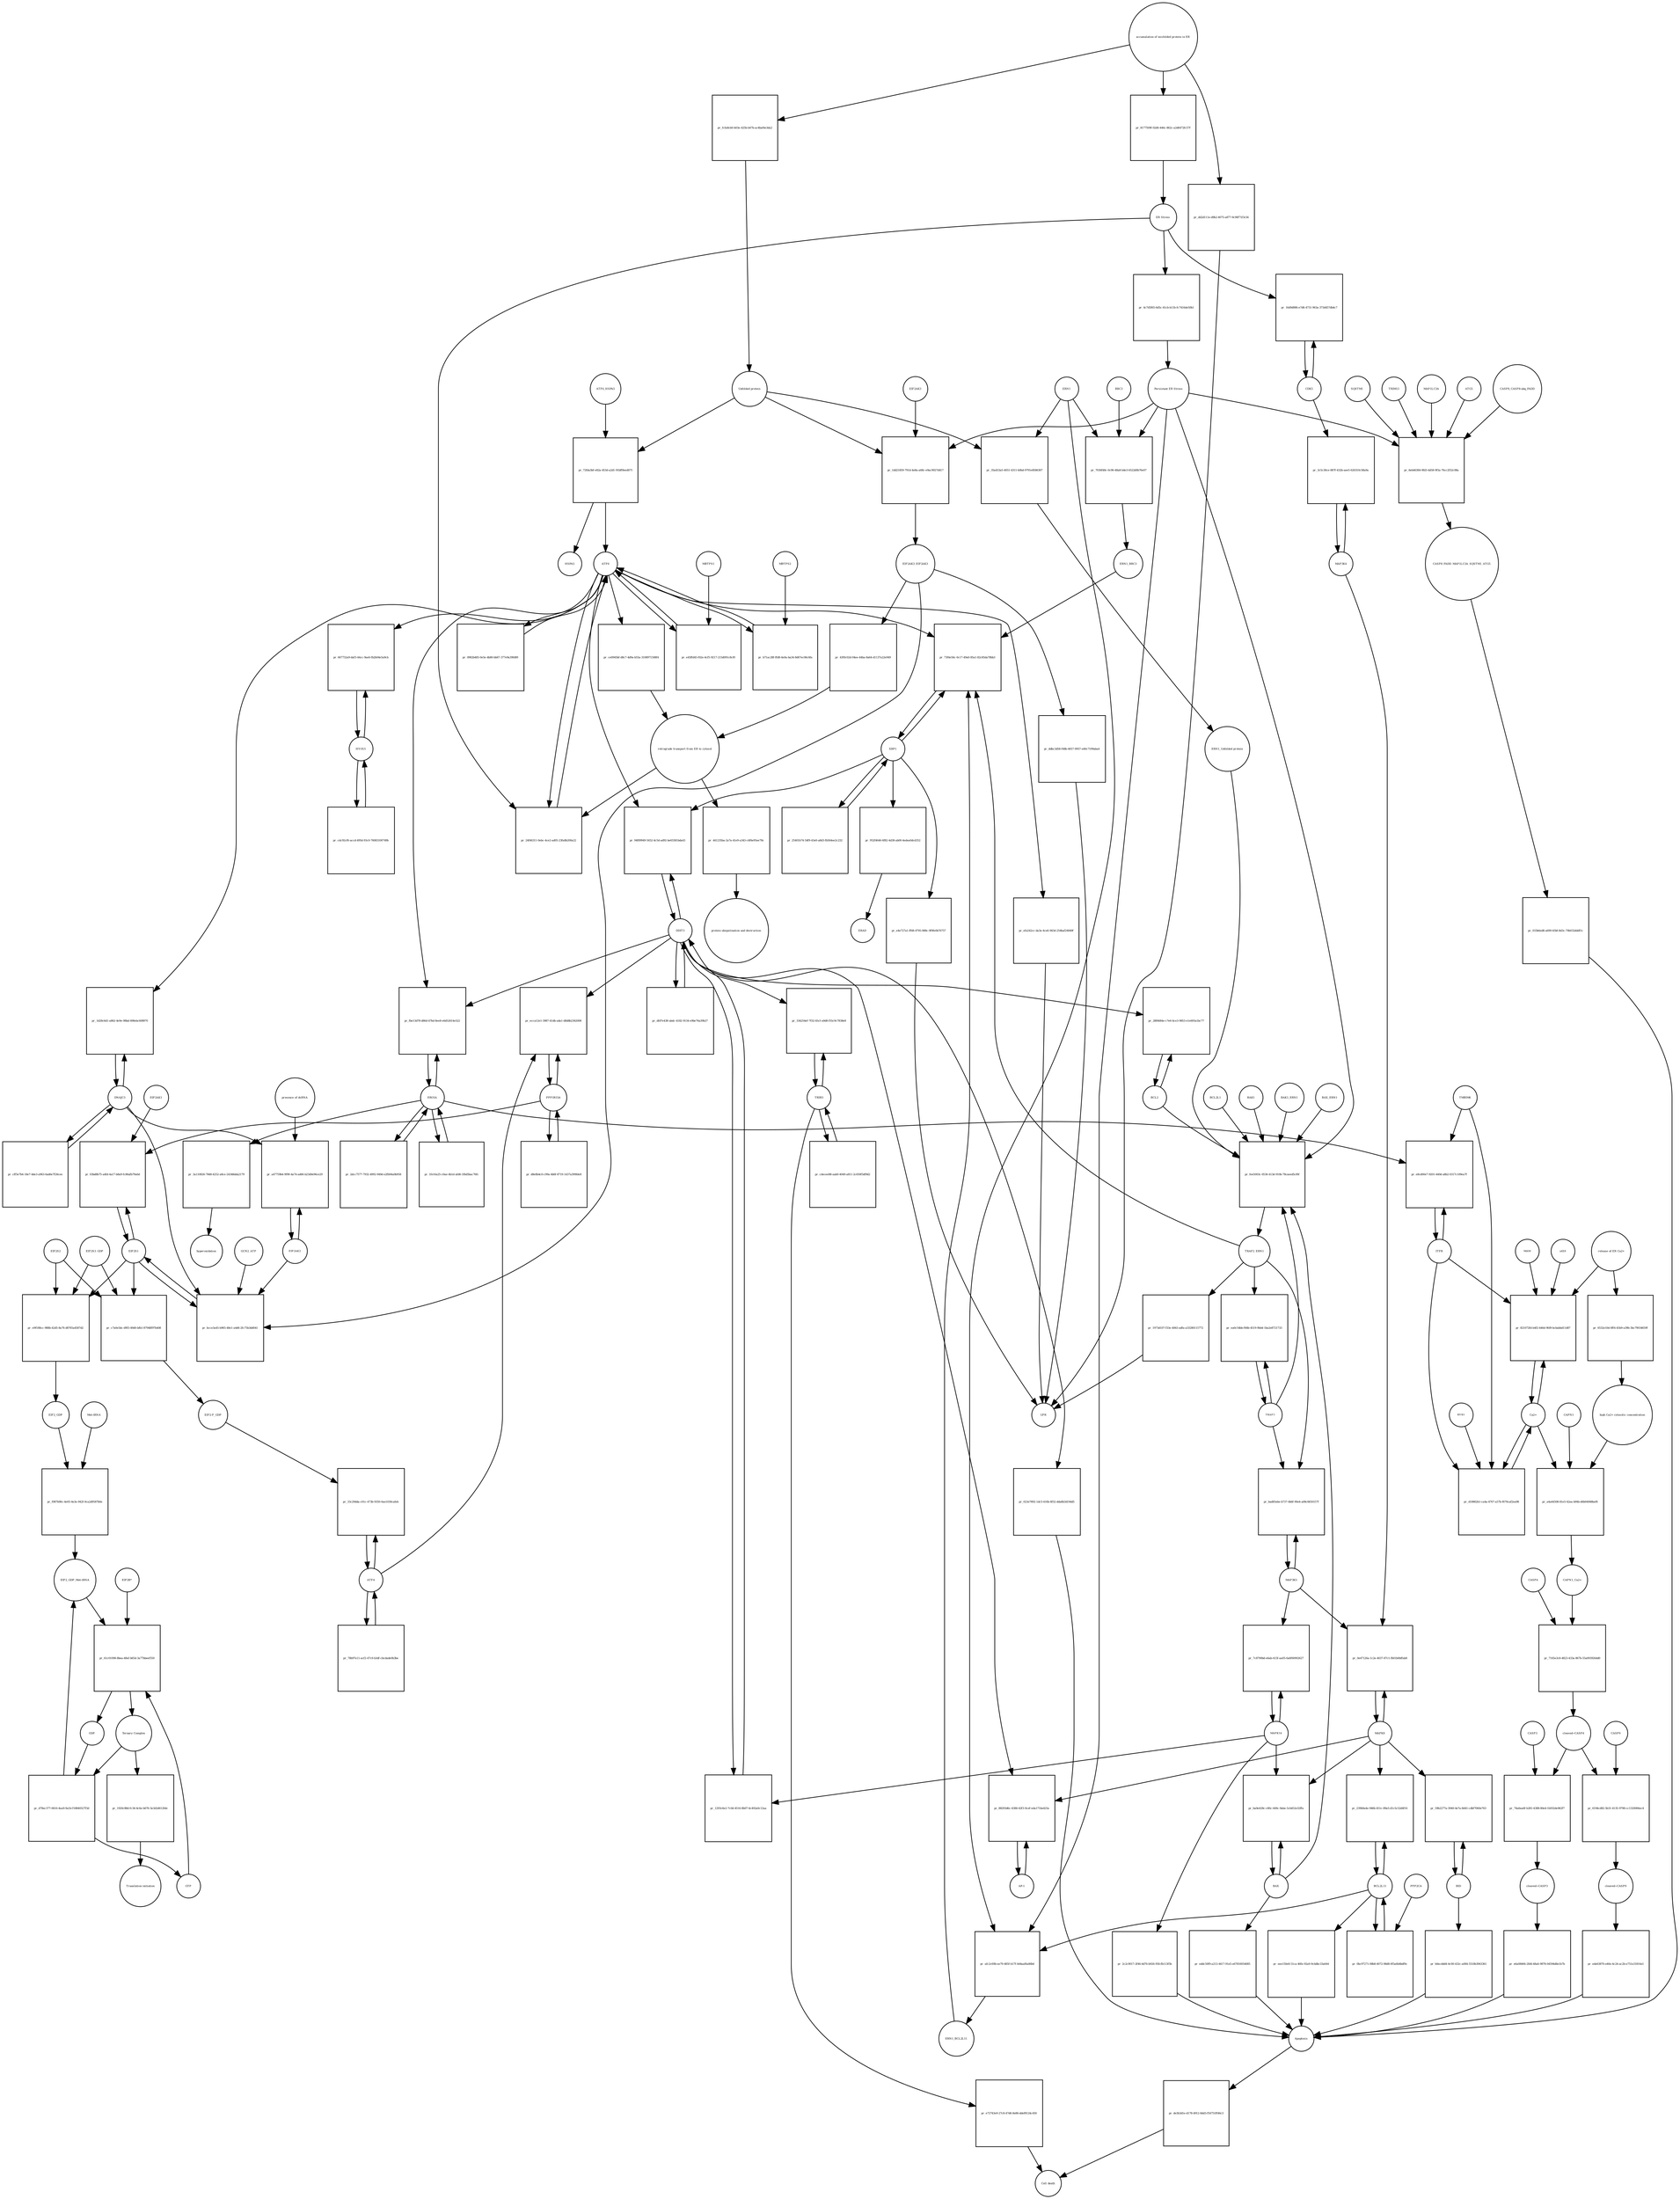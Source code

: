 strict digraph  {
ATF6_HSPA5 [annotation="", bipartite=0, cls=complex, fontsize=4, label=ATF6_HSPA5, shape=circle];
"pr_72fda5bf-e82a-453d-a2d1-91bff8eed071" [annotation="", bipartite=1, cls=process, fontsize=4, label="pr_72fda5bf-e82a-453d-a2d1-91bff8eed071", shape=square];
ATF6 [annotation="urn_miriam_hgnc.symbol_ATF6", bipartite=0, cls=macromolecule, fontsize=4, label=ATF6, shape=circle];
HSPA5 [annotation="urn_miriam_hgnc.symbol_HSPA5", bipartite=0, cls=macromolecule, fontsize=4, label=HSPA5, shape=circle];
"Unfolded protein" [annotation="", bipartite=0, cls=macromolecule, fontsize=4, label="Unfolded protein", shape=circle];
ERN1 [annotation="urn_miriam_hgnc.symbol_ERN1", bipartite=0, cls=macromolecule, fontsize=4, label=ERN1, shape=circle];
"pr_35a453a5-4051-4311-b0bd-9791e8586307" [annotation="", bipartite=1, cls=process, fontsize=4, label="pr_35a453a5-4051-4311-b0bd-9791e8586307", shape=square];
"ERN1_Unfolded protein" [annotation="", bipartite=0, cls=complex, fontsize=4, label="ERN1_Unfolded protein", shape=circle];
EIF2AK3_EIF2AK3 [annotation="", bipartite=0, cls=complex, fontsize=4, label=EIF2AK3_EIF2AK3, shape=circle];
"pr_43f0c02d-04ee-44ba-8a64-d1137a22e949" [annotation="", bipartite=1, cls=process, fontsize=4, label="pr_43f0c02d-04ee-44ba-8a64-d1137a22e949", shape=square];
"retrograde transport from ER to cytosol" [annotation="", bipartite=0, cls=phenotype, fontsize=4, label="retrograde transport from ER to cytosol", shape=circle];
"pr_ce0945bf-d8c7-4d9a-b55a-3108971508f4" [annotation="", bipartite=1, cls=process, fontsize=4, label="pr_ce0945bf-d8c7-4d9a-b55a-3108971508f4", shape=square];
"pr_441235ba-2a7a-41e9-a343-c4f6e95ee78c" [annotation="", bipartite=1, cls=process, fontsize=4, label="pr_441235ba-2a7a-41e9-a343-c4f6e95ee78c", shape=square];
"protein ubiquitination and destruction" [annotation="", bipartite=0, cls=phenotype, fontsize=4, label="protein ubiquitination and destruction", shape=circle];
"pr_fee5003c-0536-413d-910b-78caeed5cf6f" [annotation="", bipartite=1, cls=process, fontsize=4, label="pr_fee5003c-0536-413d-910b-78caeed5cf6f", shape=square];
TRAF2_ERN1 [annotation="", bipartite=0, cls=complex, fontsize=4, label=TRAF2_ERN1, shape=circle];
BAK1_ERN1 [annotation="", bipartite=0, cls=complex, fontsize=4, label=BAK1_ERN1, shape=circle];
BAX_ERN1 [annotation="", bipartite=0, cls=complex, fontsize=4, label=BAX_ERN1, shape=circle];
BCL2 [annotation="urn_miriam_hgnc.symbol_BCL2", bipartite=0, cls="nucleic acid feature", fontsize=4, label=BCL2, shape=circle];
BCL2L1 [annotation="urn_miriam_hgnc.symbol_BCL2L1", bipartite=0, cls=macromolecule, fontsize=4, label=BCL2L1, shape=circle];
"Persistant ER Stress" [annotation="", bipartite=0, cls=phenotype, fontsize=4, label="Persistant ER Stress", shape=circle];
BAX [annotation="urn_miriam_hgnc.symbol_BAX", bipartite=0, cls=macromolecule, fontsize=4, label=BAX, shape=circle];
BAK1 [annotation="urn_miriam_hgnc.symbol_BAK1", bipartite=0, cls=macromolecule, fontsize=4, label=BAK1, shape=circle];
TRAF2 [annotation="urn_miriam_hgnc.symbol_TRAF2", bipartite=0, cls=macromolecule, fontsize=4, label=TRAF2, shape=circle];
XBP1 [annotation="urn_miriam_hgnc.symbol_XBP1", bipartite=0, cls=macromolecule, fontsize=4, label=XBP1, shape=circle];
"pr_73f4e56c-0c17-49a0-85a1-82c85da78bb3" [annotation="", bipartite=1, cls=process, fontsize=4, label="pr_73f4e56c-0c17-49a0-85a1-82c85da78bb3", shape=square];
ERN1_BBC3 [annotation="", bipartite=0, cls=complex, fontsize=4, label=ERN1_BBC3, shape=circle];
ERN1_BCL2L11 [annotation="", bipartite=0, cls=complex, fontsize=4, label=ERN1_BCL2L11, shape=circle];
"pr_25401b74-54f9-43e0-a8d3-fb564ee2c232" [annotation="", bipartite=1, cls=process, fontsize=4, label="pr_25401b74-54f9-43e0-a8d3-fb564ee2c232", shape=square];
"pr_952f4646-6f82-4d38-ab00-4edea0dcd352" [annotation="", bipartite=1, cls=process, fontsize=4, label="pr_952f4646-6f82-4d38-ab00-4edea0dcd352", shape=square];
ERAD [annotation="", bipartite=0, cls=phenotype, fontsize=4, label=ERAD, shape=circle];
"pr_e4e727a1-ff68-4795-988c-9f9fe0b76757" [annotation="", bipartite=1, cls=process, fontsize=4, label="pr_e4e727a1-ff68-4795-988c-9f9fe0b76757", shape=square];
UPR [annotation="", bipartite=0, cls=phenotype, fontsize=4, label=UPR, shape=circle];
"pr_ea0c54bb-f66b-4519-9bb4-1ba2e8721733" [annotation="", bipartite=1, cls=process, fontsize=4, label="pr_ea0c54bb-f66b-4519-9bb4-1ba2e8721733", shape=square];
MAPK8 [annotation="urn_miriam_hgnc.symbol_MAPK8", bipartite=0, cls=macromolecule, fontsize=4, label=MAPK8, shape=circle];
"pr_0e47126a-1c2e-4037-87c1-fb01b0bffab8" [annotation="", bipartite=1, cls=process, fontsize=4, label="pr_0e47126a-1c2e-4037-87c1-fb01b0bffab8", shape=square];
MAP3K4 [annotation="urn_miriam_hgnc.symbol_MAP3K4", bipartite=0, cls=macromolecule, fontsize=4, label=MAP3K4, shape=circle];
MAP3K5 [annotation="urn_miriam_hgnc.symbol_MAP3K5", bipartite=0, cls=macromolecule, fontsize=4, label=MAP3K5, shape=circle];
MAPK14 [annotation="urn_miriam_hgnc.symbol_MAPK14", bipartite=0, cls=macromolecule, fontsize=4, label=MAPK14, shape=circle];
"pr_7c8790bd-e6ab-415f-aa05-6a6f60902627" [annotation="", bipartite=1, cls=process, fontsize=4, label="pr_7c8790bd-e6ab-415f-aa05-6a6f60902627", shape=square];
"pr_2c2c9017-2f46-4d76-b926-95fcfb113f5b" [annotation="", bipartite=1, cls=process, fontsize=4, label="pr_2c2c9017-2f46-4d76-b926-95fcfb113f5b", shape=square];
Apoptosis [annotation="", bipartite=0, cls=phenotype, fontsize=4, label=Apoptosis, shape=circle];
DDIT3 [annotation="urn_miriam_hgnc.symbol_DDIT3", bipartite=0, cls=macromolecule, fontsize=4, label=DDIT3, shape=circle];
"pr_1293c6e2-7c0d-4516-8b07-6c492a0c12aa" [annotation="", bipartite=1, cls=process, fontsize=4, label="pr_1293c6e2-7c0d-4516-8b07-6c492a0c12aa", shape=square];
"pr_023e7892-1dc5-416b-8f32-dda8b3d19dd5" [annotation="", bipartite=1, cls=process, fontsize=4, label="pr_023e7892-1dc5-416b-8f32-dda8b3d19dd5", shape=square];
"pr_28f6684e-c7e6-4ce3-9853-e1e693a1bc77" [annotation="", bipartite=1, cls=process, fontsize=4, label="pr_28f6684e-c7e6-4ce3-9853-e1e693a1bc77", shape=square];
"pr_24f46311-0ebc-4ce2-ad05-23fa8b200a22" [annotation="", bipartite=1, cls=process, fontsize=4, label="pr_24f46311-0ebc-4ce2-ad05-23fa8b200a22", shape=square];
"ER Stress" [annotation="", bipartite=0, cls=phenotype, fontsize=4, label="ER Stress", shape=circle];
"pr_e45ffd45-f02e-4cf5-9217-215d091c8cf0" [annotation="", bipartite=1, cls=process, fontsize=4, label="pr_e45ffd45-f02e-4cf5-9217-215d091c8cf0", shape=square];
MBTPS1 [annotation="urn_miriam_hgnc.symbol_MBTPS1", bipartite=0, cls=macromolecule, fontsize=4, label=MBTPS1, shape=circle];
"pr_b71ac28f-ffd8-4e0a-ba34-8d67ec06c6fa" [annotation="", bipartite=1, cls=process, fontsize=4, label="pr_b71ac28f-ffd8-4e0a-ba34-8d67ec06c6fa", shape=square];
MBTPS2 [annotation="urn_miriam_hgnc.symbol_MBTPS2", bipartite=0, cls=macromolecule, fontsize=4, label=MBTPS2, shape=circle];
"pr_0982b485-0e5e-4b80-bb67-377e9a39fd89" [annotation="", bipartite=1, cls=process, fontsize=4, label="pr_0982b485-0e5e-4b80-bb67-377e9a39fd89", shape=square];
"pr_dfd7e438-abdc-4182-9134-e9be76a39b27" [annotation="", bipartite=1, cls=process, fontsize=4, label="pr_dfd7e438-abdc-4182-9134-e9be76a39b27", shape=square];
"pr_94f89949-5652-4c5d-ad92-be65581bda43" [annotation="", bipartite=1, cls=process, fontsize=4, label="pr_94f89949-5652-4c5d-ad92-be65581bda43", shape=square];
EIF2S1 [annotation="urn_miriam_hgnc.symbol_EIF2S1", bipartite=0, cls=macromolecule, fontsize=4, label=EIF2S1, shape=circle];
"pr_bcce3a45-b965-48e1-a4d6-2fc75b3dd041" [annotation="", bipartite=1, cls=process, fontsize=4, label="pr_bcce3a45-b965-48e1-a4d6-2fc75b3dd041", shape=square];
GCN2_ATP [annotation="", bipartite=0, cls=complex, fontsize=4, label=GCN2_ATP, shape=circle];
EIF2AK2 [annotation="urn_miriam_hgnc.symbol_EIF2AK2", bipartite=0, cls=macromolecule, fontsize=4, label=EIF2AK2, shape=circle];
DNAJC3 [annotation="urn_miriam_hgnc.symbol_DNAJC3", bipartite=0, cls=macromolecule, fontsize=4, label=DNAJC3, shape=circle];
EIF2S2 [annotation="urn_miriam_hgnc.symbol_EIF2S2", bipartite=0, cls=macromolecule, fontsize=4, label=EIF2S2, shape=circle];
"pr_e9f188cc-988b-42d5-8a76-d8765a4587d2" [annotation="", bipartite=1, cls=process, fontsize=4, label="pr_e9f188cc-988b-42d5-8a76-d8765a4587d2", shape=square];
EIF2S3_GDP [annotation="", bipartite=0, cls=complex, fontsize=4, label=EIF2S3_GDP, shape=circle];
EIF2_GDP [annotation="", bipartite=0, cls=complex, fontsize=4, label=EIF2_GDP, shape=circle];
"EIF2_GDP_Met-tRNA" [annotation="", bipartite=0, cls=complex, fontsize=4, label="EIF2_GDP_Met-tRNA", shape=circle];
"pr_61c01098-8bea-48ef-b65d-3a77bbeef550" [annotation="", bipartite=1, cls=process, fontsize=4, label="pr_61c01098-8bea-48ef-b65d-3a77bbeef550", shape=square];
"Ternary Complex" [annotation="", bipartite=0, cls=complex, fontsize=4, label="Ternary Complex", shape=circle];
"EIF2B*" [annotation="", bipartite=0, cls=complex, fontsize=4, label="EIF2B*", shape=circle];
GTP [annotation="urn_miriam_obo.chebi_CHEBI%3A57600", bipartite=0, cls="simple chemical", fontsize=4, label=GTP, shape=circle];
GDP [annotation="urn_miriam_obo.chebi_CHEBI%3A65180", bipartite=0, cls="simple chemical", fontsize=4, label=GDP, shape=circle];
"pr_d78ec377-0616-4ea9-9a1b-f18840527f3d" [annotation="", bipartite=1, cls=process, fontsize=4, label="pr_d78ec377-0616-4ea9-9a1b-f18840527f3d", shape=square];
ATF4 [annotation="urn_miriam_hgnc.symbol_ATF4", bipartite=0, cls=macromolecule, fontsize=4, label=ATF4, shape=circle];
"pr_33c29dda-c01c-473b-9350-0ae1030cafeb" [annotation="", bipartite=1, cls=process, fontsize=4, label="pr_33c29dda-c01c-473b-9350-0ae1030cafeb", shape=square];
"EIF2-P_GDP" [annotation="", bipartite=0, cls=complex, fontsize=4, label="EIF2-P_GDP", shape=circle];
"pr_78b97e11-acf2-47c9-b3df-cbcdade0b3be" [annotation="", bipartite=1, cls=process, fontsize=4, label="pr_78b97e11-acf2-47c9-b3df-cbcdade0b3be", shape=square];
PPP1R15A [annotation="urn_miriam_hgnc.symbol_PPP1R15A", bipartite=0, cls=macromolecule, fontsize=4, label=PPP1R15A, shape=circle];
"pr_ecca12e1-3987-41db-ada1-d8d8b2362008" [annotation="", bipartite=1, cls=process, fontsize=4, label="pr_ecca12e1-3987-41db-ada1-d8d8b2362008", shape=square];
"pr_d8e8b4c0-c99a-4b6f-8719-1437a399fde8" [annotation="", bipartite=1, cls=process, fontsize=4, label="pr_d8e8b4c0-c99a-4b6f-8719-1437a399fde8", shape=square];
"pr_1920c88d-fc34-4c6e-b676-5e3d2d6120dc" [annotation="", bipartite=1, cls=process, fontsize=4, label="pr_1920c88d-fc34-4c6e-b676-5e3d2d6120dc", shape=square];
"Translation initiation" [annotation="", bipartite=0, cls=phenotype, fontsize=4, label="Translation initiation", shape=circle];
"pr_bad85ebe-b737-4b6f-90e4-a08c6650157f" [annotation="", bipartite=1, cls=process, fontsize=4, label="pr_bad85ebe-b737-4b6f-90e4-a08c6650157f", shape=square];
ERO1A [annotation="urn_miriam_hgnc.symbol_ERO1A", bipartite=0, cls=macromolecule, fontsize=4, label=ERO1A, shape=circle];
"pr_fbe13d78-d86d-47bd-8ee8-e6d52614e522" [annotation="", bipartite=1, cls=process, fontsize=4, label="pr_fbe13d78-d86d-47bd-8ee8-e6d52614e522", shape=square];
"pr_1fe16a25-c0ae-4b1d-afd6-1fbd5bac76fc" [annotation="", bipartite=1, cls=process, fontsize=4, label="pr_1fe16a25-c0ae-4b1d-afd6-1fbd5bac76fc", shape=square];
"pr_03bd8b75-a4fd-4a17-b8a9-fc86afb79a6d" [annotation="", bipartite=1, cls=process, fontsize=4, label="pr_03bd8b75-a4fd-4a17-b8a9-fc86afb79a6d", shape=square];
EIF2AK1 [annotation="urn_miriam_hgnc.symbol_EIF2AK1", bipartite=0, cls=macromolecule, fontsize=4, label=EIF2AK1, shape=circle];
"pr_ba9e428c-c80c-449c-9abe-5cb452e32ffa" [annotation="", bipartite=1, cls=process, fontsize=4, label="pr_ba9e428c-c80c-449c-9abe-5cb452e32ffa", shape=square];
"pr_eddc50f9-a213-4417-91e5-e67816054085" [annotation="", bipartite=1, cls=process, fontsize=4, label="pr_eddc50f9-a213-4417-91e5-e67816054085", shape=square];
"Ca2+" [annotation="urn_miriam_obo.chebi_CHEBI%3A29108", bipartite=0, cls="simple chemical", fontsize=4, label="Ca2+", shape=circle];
"pr_821072fd-b4f2-446d-9fd9-bcbabbd11d87" [annotation="", bipartite=1, cls=process, fontsize=4, label="pr_821072fd-b4f2-446d-9fd9-bcbabbd11d87", shape=square];
"release of ER Ca2+" [annotation="", bipartite=0, cls=phenotype, fontsize=4, label="release of ER Ca2+", shape=circle];
ITPR [annotation="urn_miriam_hgnc.symbol_ITPR1|urn_miriam_hgnc.symbol_ITPR2|urn_miriam_hgnc.symbol_ITPR3", bipartite=0, cls=macromolecule, fontsize=4, label=ITPR, shape=circle];
MAM [annotation="", bipartite=0, cls=phenotype, fontsize=4, label=MAM, shape=circle];
s619 [annotation="", bipartite=0, cls=complex, fontsize=4, label=s619, shape=circle];
"pr_3c5c30ce-887f-432b-aee5-626310c58a9a" [annotation="", bipartite=1, cls=process, fontsize=4, label="pr_3c5c30ce-887f-432b-aee5-626310c58a9a", shape=square];
CDK5 [annotation="urn_miriam_hgnc.symbol_CDK5", bipartite=0, cls=macromolecule, fontsize=4, label=CDK5, shape=circle];
"pr_16d9d986-e7d6-4731-963a-373d457db4c7" [annotation="", bipartite=1, cls="uncertain process", fontsize=4, label="pr_16d9d986-e7d6-4731-963a-373d457db4c7", shape=square];
"pr_de3b3d1e-d178-4912-8dd3-f54751ff46c3" [annotation="", bipartite=1, cls=process, fontsize=4, label="pr_de3b3d1e-d178-4912-8dd3-f54751ff46c3", shape=square];
"Cell death" [annotation="", bipartite=0, cls=phenotype, fontsize=4, label="Cell death", shape=circle];
"pr_d18862b1-ca4a-4767-a57b-f670caf2ea98" [annotation="", bipartite=1, cls=process, fontsize=4, label="pr_d18862b1-ca4a-4767-a57b-f670caf2ea98", shape=square];
TMBIM6 [annotation="urn_miriam_hgnc.symbol_TMBIM6", bipartite=0, cls=macromolecule, fontsize=4, label=TMBIM6, shape=circle];
RYR1 [annotation="urn_miriam_hgnc.symbol_RYR1", bipartite=0, cls=macromolecule, fontsize=4, label=RYR1, shape=circle];
EIF2AK3 [annotation="urn_miriam_hgnc.symbol_EIF2AK3", bipartite=0, cls=macromolecule, fontsize=4, label=EIF2AK3, shape=circle];
"pr_1dd21859-791d-4e8a-a68c-e9ac9027d417" [annotation="", bipartite=1, cls=process, fontsize=4, label="pr_1dd21859-791d-4e8a-a68c-e9ac9027d417", shape=square];
"pr_3a110826-7848-4252-a8ce-24348dda2179" [annotation="", bipartite=1, cls=process, fontsize=4, label="pr_3a110826-7848-4252-a8ce-24348dda2179", shape=square];
hyperoxidation [annotation="", bipartite=0, cls=phenotype, fontsize=4, label=hyperoxidation, shape=circle];
"pr_2dcc7577-7932-4992-949d-e2fb94a0b958" [annotation="", bipartite=1, cls=process, fontsize=4, label="pr_2dcc7577-7932-4992-949d-e2fb94a0b958", shape=square];
"pr_4c7d5f65-6d5c-41cb-b11b-fc7416de50b1" [annotation="", bipartite=1, cls=process, fontsize=4, label="pr_4c7d5f65-6d5c-41cb-b11b-fc7416de50b1", shape=square];
"CASP8_CASP8-ubq_FADD" [annotation="", bipartite=0, cls=complex, fontsize=4, label="CASP8_CASP8-ubq_FADD", shape=circle];
"pr_6eb46384-9fd3-4d58-9f3a-76cc2f32c08a" [annotation="", bipartite=1, cls=process, fontsize=4, label="pr_6eb46384-9fd3-4d58-9f3a-76cc2f32c08a", shape=square];
"SQSTM1 " [annotation="urn_miriam_hgnc.symbol_SQSTM1", bipartite=0, cls=macromolecule, fontsize=4, label="SQSTM1 ", shape=circle];
CASP8_FADD_MAP1LC3A_SQSTM1_ATG5 [annotation="", bipartite=0, cls=complex, fontsize=4, label=CASP8_FADD_MAP1LC3A_SQSTM1_ATG5, shape=circle];
TRIM13 [annotation="urn_miriam_hgnc.symbol_TRIM13", bipartite=0, cls=macromolecule, fontsize=4, label=TRIM13, shape=circle];
MAP1LC3A [annotation="urn_miriam_hgnc.symbol_MAP1LC3A", bipartite=0, cls=macromolecule, fontsize=4, label=MAP1LC3A, shape=circle];
ATG5 [annotation="urn_miriam_hgnc.symbol_ATG5", bipartite=0, cls=macromolecule, fontsize=4, label=ATG5, shape=circle];
"pr_033b6ed8-a699-45bf-8d3c-70b032dddf1c" [annotation="", bipartite=1, cls=process, fontsize=4, label="pr_033b6ed8-a699-45bf-8d3c-70b032dddf1c", shape=square];
"AP-1" [annotation="urn_miriam_hgnc.symbol_FOS|urn_miriam_hgnc.symbol_FOSB|urn_miriam_hgnc.symbol_FOSL1|urn_miriam_hgnc.symbol_FOSL2|urn_miriam_hgnc.symbol_JUN|urn_miriam_hgnc.symbol_JUNB|urn_miriam_hgnc.symbol_JUND", bipartite=0, cls=macromolecule, fontsize=4, label="AP-1", shape=circle];
"pr_88293d6c-4386-42f3-9cef-eda171be425e" [annotation="", bipartite=1, cls=process, fontsize=4, label="pr_88293d6c-4386-42f3-9cef-eda171be425e", shape=square];
"pr_a47759b4-9f90-4a74-ad60-b23d0e96ce29" [annotation="", bipartite=1, cls=process, fontsize=4, label="pr_a47759b4-9f90-4a74-ad60-b23d0e96ce29", shape=square];
"presence of dsRNA" [annotation="", bipartite=0, cls=phenotype, fontsize=4, label="presence of dsRNA", shape=circle];
"Met-tRNA" [annotation="urn_miriam_hgnc_HGNC%3A34779", bipartite=0, cls="nucleic acid feature", fontsize=4, label="Met-tRNA", shape=circle];
"pr_f087b90c-4e05-4e3e-942f-0ca2d9587b6e" [annotation="", bipartite=1, cls=process, fontsize=4, label="pr_f087b90c-4e05-4e3e-942f-0ca2d9587b6e", shape=square];
"pr_c7a0e5dc-d9f3-49d0-bfb1-87948f97b408" [annotation="", bipartite=1, cls=process, fontsize=4, label="pr_c7a0e5dc-d9f3-49d0-bfb1-87948f97b408", shape=square];
"accumulation of misfolded protein in ER" [annotation="", bipartite=0, cls=phenotype, fontsize=4, label="accumulation of misfolded protein in ER", shape=circle];
"pr_fcfa8cb0-b03e-425b-b47b-ac4baf4e3da2" [annotation="", bipartite=1, cls=process, fontsize=4, label="pr_fcfa8cb0-b03e-425b-b47b-ac4baf4e3da2", shape=square];
"pr_8177509f-02d0-446c-862c-a2d6472fc57f" [annotation="", bipartite=1, cls=process, fontsize=4, label="pr_8177509f-02d0-446c-862c-a2d6472fc57f", shape=square];
"pr_dd2d111e-d9b2-4075-a877-9c90f71f3c56" [annotation="", bipartite=1, cls=process, fontsize=4, label="pr_dd2d111e-d9b2-4075-a877-9c90f71f3c56", shape=square];
"pr_ddbc3d58-f48b-4057-9957-e40c7199aba4" [annotation="", bipartite=1, cls=process, fontsize=4, label="pr_ddbc3d58-f48b-4057-9957-e40c7199aba4", shape=square];
"pr_1973d107-f33e-4063-adfa-a33280115772" [annotation="", bipartite=1, cls=process, fontsize=4, label="pr_1973d107-f33e-4063-adfa-a33280115772", shape=square];
"pr_efa242cc-da3e-4ce6-943d-254baf24849f" [annotation="", bipartite=1, cls=process, fontsize=4, label="pr_efa242cc-da3e-4ce6-943d-254baf24849f", shape=square];
BCL2L11 [annotation="urn_miriam_hgnc.symbol_BCL2L11", bipartite=0, cls=macromolecule, fontsize=4, label=BCL2L11, shape=circle];
"pr_239b9a4e-946b-451c-89a5-d1c5c52d4f16" [annotation="", bipartite=1, cls=process, fontsize=4, label="pr_239b9a4e-946b-451c-89a5-d1c5c52d4f16", shape=square];
BID [annotation="urn_miriam_hgnc.symbol_BID", bipartite=0, cls=macromolecule, fontsize=4, label=BID, shape=circle];
"pr_59b2277a-3940-4e7a-8d41-cdbf7060e763" [annotation="", bipartite=1, cls=process, fontsize=4, label="pr_59b2277a-3940-4e7a-8d41-cdbf7060e763", shape=square];
"pr_eee150e8-51ca-46fe-92a9-9cbdbc33a644" [annotation="", bipartite=1, cls=process, fontsize=4, label="pr_eee150e8-51ca-46fe-92a9-9cbdbc33a644", shape=square];
"pr_b0ecddd4-4c00-432c-a084-5518b3943361" [annotation="", bipartite=1, cls=process, fontsize=4, label="pr_b0ecddd4-4c00-432c-a084-5518b3943361", shape=square];
"pr_afc2c69b-ee79-485f-b17f-0d4aaf6a86b6" [annotation="", bipartite=1, cls=process, fontsize=4, label="pr_afc2c69b-ee79-485f-b17f-0d4aaf6a86b6", shape=square];
"pr_7036f48c-0c96-48a8-b4e3-6522d0b76e07" [annotation="", bipartite=1, cls=process, fontsize=4, label="pr_7036f48c-0c96-48a8-b4e3-6522d0b76e07", shape=square];
BBC3 [annotation="urn_miriam_hgnc.symbol_BBC3", bipartite=0, cls=macromolecule, fontsize=4, label=BBC3, shape=circle];
"pr_0bc97271-08b8-4072-98d8-0f5a6b4bdf9c" [annotation="", bipartite=1, cls=process, fontsize=4, label="pr_0bc97271-08b8-4072-98d8-0f5a6b4bdf9c", shape=square];
PPP2CA [annotation="urn_miriam_hgnc.symbol_PPP2CA", bipartite=0, cls=macromolecule, fontsize=4, label=PPP2CA, shape=circle];
TRIB3 [annotation="urn_miriam_hgnc.symbol_TRIB3", bipartite=0, cls=macromolecule, fontsize=4, label=TRIB3, shape=circle];
"pr_334254ef-7f32-45cf-a9d8-f55c9c7838e8" [annotation="", bipartite=1, cls=process, fontsize=4, label="pr_334254ef-7f32-45cf-a9d8-f55c9c7838e8", shape=square];
"pr_cdecee88-aab0-4049-a811-2c650f5df9d2" [annotation="", bipartite=1, cls=process, fontsize=4, label="pr_cdecee88-aab0-4049-a811-2c650f5df9d2", shape=square];
"pr_e72743e9-27c8-47d6-8e86-ddef8124c450" [annotation="", bipartite=1, cls=process, fontsize=4, label="pr_e72743e9-27c8-47d6-8e86-ddef8124c450", shape=square];
"pr_6532e10d-0ff4-45b9-a39b-3bc79034659f" [annotation="", bipartite=1, cls=process, fontsize=4, label="pr_6532e10d-0ff4-45b9-a39b-3bc79034659f", shape=square];
"high Ca2+ cytosolic concentration" [annotation="", bipartite=0, cls=phenotype, fontsize=4, label="high Ca2+ cytosolic concentration", shape=circle];
"pr_1d28c6d1-a862-4e9e-98bd-698ebc608970" [annotation="", bipartite=1, cls=process, fontsize=4, label="pr_1d28c6d1-a862-4e9e-98bd-698ebc608970", shape=square];
"pr_cff5e7b4-18e7-4de3-a963-6ad6e7f26cee" [annotation="", bipartite=1, cls=process, fontsize=4, label="pr_cff5e7b4-18e7-4de3-a963-6ad6e7f26cee", shape=square];
"pr_e8cd00e7-9201-440d-a8b2-0317c109ea7f" [annotation="", bipartite=1, cls=process, fontsize=4, label="pr_e8cd00e7-9201-440d-a8b2-0317c109ea7f", shape=square];
CASP4 [annotation="urn_miriam_hgnc.symbol_CASP4", bipartite=0, cls=macromolecule, fontsize=4, label=CASP4, shape=circle];
"pr_7165e3c8-4823-433a-867b-55a093926dd0" [annotation="", bipartite=1, cls=process, fontsize=4, label="pr_7165e3c8-4823-433a-867b-55a093926dd0", shape=square];
"cleaved~CASP4" [annotation="urn_miriam_hgnc.symbol_CASP4", bipartite=0, cls=macromolecule, fontsize=4, label="cleaved~CASP4", shape=circle];
"CAPN1_Ca2+" [annotation="", bipartite=0, cls=complex, fontsize=4, label="CAPN1_Ca2+", shape=circle];
CASP3 [annotation="urn_miriam_hgnc.symbol_CASP3", bipartite=0, cls=macromolecule, fontsize=4, label=CASP3, shape=circle];
"pr_74a6ea6f-b281-4388-80e4-1b932de962f7" [annotation="", bipartite=1, cls=process, fontsize=4, label="pr_74a6ea6f-b281-4388-80e4-1b932de962f7", shape=square];
"cleaved~CASP3" [annotation="urn_miriam_hgnc.symbol_CASP3", bipartite=0, cls=macromolecule, fontsize=4, label="cleaved~CASP3", shape=circle];
CASP9 [annotation="urn_miriam_hgnc.symbol_CSAP9", bipartite=0, cls=macromolecule, fontsize=4, label=CASP9, shape=circle];
"pr_6194cd82-5b31-4135-9798-cc1320006ec4" [annotation="", bipartite=1, cls=process, fontsize=4, label="pr_6194cd82-5b31-4135-9798-cc1320006ec4", shape=square];
"cleaved~CASP9" [annotation="urn_miriam_hgnc.symbol_CASP9", bipartite=0, cls=macromolecule, fontsize=4, label="cleaved~CASP9", shape=circle];
CAPN1 [annotation="urn_miriam_hgnc.symbol_CAPN1", bipartite=0, cls=macromolecule, fontsize=4, label=CAPN1, shape=circle];
"pr_a4a44508-81e5-42ea-b94b-d6b04068bef6" [annotation="", bipartite=1, cls=process, fontsize=4, label="pr_a4a44508-81e5-42ea-b94b-d6b04068bef6", shape=square];
"pr_e6a08466-2fd4-48a6-9878-04594d8e1b7b" [annotation="", bipartite=1, cls=process, fontsize=4, label="pr_e6a08466-2fd4-48a6-9878-04594d8e1b7b", shape=square];
"pr_ede63870-e40e-4c24-ac2b-e751e31816e1" [annotation="", bipartite=1, cls=process, fontsize=4, label="pr_ede63870-e40e-4c24-ac2b-e751e31816e1", shape=square];
HYOU1 [annotation="urn_miriam_hgnc.symbol_HYOU1", bipartite=0, cls=macromolecule, fontsize=4, label=HYOU1, shape=circle];
"pr_667732a9-daf3-44cc-9ae6-fb2b04e5a9cb" [annotation="", bipartite=1, cls=process, fontsize=4, label="pr_667732a9-daf3-44cc-9ae6-fb2b04e5a9cb", shape=square];
"pr_cdc92cf6-accd-495d-93c0-76083100749b" [annotation="", bipartite=1, cls=process, fontsize=4, label="pr_cdc92cf6-accd-495d-93c0-76083100749b", shape=square];
ATF6_HSPA5 -> "pr_72fda5bf-e82a-453d-a2d1-91bff8eed071"  [annotation="", interaction_type=consumption];
"pr_72fda5bf-e82a-453d-a2d1-91bff8eed071" -> ATF6  [annotation="", interaction_type=production];
"pr_72fda5bf-e82a-453d-a2d1-91bff8eed071" -> HSPA5  [annotation="", interaction_type=production];
ATF6 -> "pr_ce0945bf-d8c7-4d9a-b55a-3108971508f4"  [annotation="", interaction_type=consumption];
ATF6 -> "pr_73f4e56c-0c17-49a0-85a1-82c85da78bb3"  [annotation="urn_miriam_pubmed_26587781|urn_miriam_pubmed_23430059", interaction_type=catalysis];
ATF6 -> "pr_24f46311-0ebc-4ce2-ad05-23fa8b200a22"  [annotation="", interaction_type=consumption];
ATF6 -> "pr_e45ffd45-f02e-4cf5-9217-215d091c8cf0"  [annotation="", interaction_type=consumption];
ATF6 -> "pr_b71ac28f-ffd8-4e0a-ba34-8d67ec06c6fa"  [annotation="", interaction_type=consumption];
ATF6 -> "pr_0982b485-0e5e-4b80-bb67-377e9a39fd89"  [annotation="", interaction_type=consumption];
ATF6 -> "pr_94f89949-5652-4c5d-ad92-be65581bda43"  [annotation="urn_miriam_pubmed_26587781|urn_miriam_pubmed_17991856|urn_miriam_pubmed_28843399", interaction_type=catalysis];
ATF6 -> "pr_fbe13d78-d86d-47bd-8ee8-e6d52614e522"  [annotation="urn_miriam_pubmed_23850759|urn_miriam_pubmed_25387528", interaction_type=catalysis];
ATF6 -> "pr_efa242cc-da3e-4ce6-943d-254baf24849f"  [annotation="", interaction_type=consumption];
ATF6 -> "pr_1d28c6d1-a862-4e9e-98bd-698ebc608970"  [annotation="urn_miriam_pubmed_12601012|urn_miriam_pubmed_18360008", interaction_type=catalysis];
ATF6 -> "pr_667732a9-daf3-44cc-9ae6-fb2b04e5a9cb"  [annotation=urn_miriam_pubmed_18360008, interaction_type=catalysis];
"Unfolded protein" -> "pr_72fda5bf-e82a-453d-a2d1-91bff8eed071"  [annotation="urn_miriam_pubmed_19509052|urn_miriam_pubmed_12847084|urn_miriam_pubmed_23850759", interaction_type=catalysis];
"Unfolded protein" -> "pr_35a453a5-4051-4311-b0bd-9791e8586307"  [annotation="", interaction_type=consumption];
"Unfolded protein" -> "pr_1dd21859-791d-4e8a-a68c-e9ac9027d417"  [annotation=urn_miriam_pubmed_17991856, interaction_type=catalysis];
ERN1 -> "pr_35a453a5-4051-4311-b0bd-9791e8586307"  [annotation="", interaction_type=consumption];
ERN1 -> "pr_afc2c69b-ee79-485f-b17f-0d4aaf6a86b6"  [annotation="", interaction_type=consumption];
ERN1 -> "pr_7036f48c-0c96-48a8-b4e3-6522d0b76e07"  [annotation="", interaction_type=consumption];
"pr_35a453a5-4051-4311-b0bd-9791e8586307" -> "ERN1_Unfolded protein"  [annotation="", interaction_type=production];
"ERN1_Unfolded protein" -> "pr_fee5003c-0536-413d-910b-78caeed5cf6f"  [annotation="", interaction_type=consumption];
EIF2AK3_EIF2AK3 -> "pr_43f0c02d-04ee-44ba-8a64-d1137a22e949"  [annotation="", interaction_type=consumption];
EIF2AK3_EIF2AK3 -> "pr_bcce3a45-b965-48e1-a4d6-2fc75b3dd041"  [annotation="urn_miriam_pubmed_12667446|urn_miriam_pubmed_16246152|urn_miriam_pubmed_12601012|urn_miriam_pubmed_23850759|urn_miriam_pubmed_18360008|urn_miriam_pubmed_26587781", interaction_type=catalysis];
EIF2AK3_EIF2AK3 -> "pr_ddbc3d58-f48b-4057-9957-e40c7199aba4"  [annotation="", interaction_type=consumption];
"pr_43f0c02d-04ee-44ba-8a64-d1137a22e949" -> "retrograde transport from ER to cytosol"  [annotation="", interaction_type=production];
"retrograde transport from ER to cytosol" -> "pr_441235ba-2a7a-41e9-a343-c4f6e95ee78c"  [annotation="", interaction_type=consumption];
"retrograde transport from ER to cytosol" -> "pr_24f46311-0ebc-4ce2-ad05-23fa8b200a22"  [annotation="urn_miriam_pubmed_18360008|urn_miriam_pubmed_17991856|urn_miriam_pubmed_26587781|urn_miriam_pubmed_12847084", interaction_type=inhibition];
"pr_ce0945bf-d8c7-4d9a-b55a-3108971508f4" -> "retrograde transport from ER to cytosol"  [annotation="", interaction_type=production];
"pr_441235ba-2a7a-41e9-a343-c4f6e95ee78c" -> "protein ubiquitination and destruction"  [annotation="", interaction_type=production];
"pr_fee5003c-0536-413d-910b-78caeed5cf6f" -> TRAF2_ERN1  [annotation="", interaction_type=production];
TRAF2_ERN1 -> "pr_73f4e56c-0c17-49a0-85a1-82c85da78bb3"  [annotation="urn_miriam_pubmed_26587781|urn_miriam_pubmed_23430059", interaction_type=catalysis];
TRAF2_ERN1 -> "pr_ea0c54bb-f66b-4519-9bb4-1ba2e8721733"  [annotation=urn_miriam_pubmed_23850759, interaction_type=catalysis];
TRAF2_ERN1 -> "pr_bad85ebe-b737-4b6f-90e4-a08c6650157f"  [annotation=urn_miriam_pubmed_23850759, interaction_type=catalysis];
TRAF2_ERN1 -> "pr_1973d107-f33e-4063-adfa-a33280115772"  [annotation="", interaction_type=consumption];
BAK1_ERN1 -> "pr_fee5003c-0536-413d-910b-78caeed5cf6f"  [annotation="urn_miriam_pubmed_23850759|urn_miriam_pubmed_23430059|urn_miriam_pubmed_26587781", interaction_type=catalysis];
BAX_ERN1 -> "pr_fee5003c-0536-413d-910b-78caeed5cf6f"  [annotation="urn_miriam_pubmed_23850759|urn_miriam_pubmed_23430059|urn_miriam_pubmed_26587781", interaction_type=catalysis];
BCL2 -> "pr_fee5003c-0536-413d-910b-78caeed5cf6f"  [annotation="urn_miriam_pubmed_23850759|urn_miriam_pubmed_23430059|urn_miriam_pubmed_26587781", interaction_type=inhibition];
BCL2 -> "pr_28f6684e-c7e6-4ce3-9853-e1e693a1bc77"  [annotation="", interaction_type=consumption];
BCL2L1 -> "pr_fee5003c-0536-413d-910b-78caeed5cf6f"  [annotation="urn_miriam_pubmed_23850759|urn_miriam_pubmed_23430059|urn_miriam_pubmed_26587781", interaction_type=inhibition];
"Persistant ER Stress" -> "pr_fee5003c-0536-413d-910b-78caeed5cf6f"  [annotation="urn_miriam_pubmed_23850759|urn_miriam_pubmed_23430059|urn_miriam_pubmed_26587781", interaction_type=inhibition];
"Persistant ER Stress" -> "pr_1dd21859-791d-4e8a-a68c-e9ac9027d417"  [annotation=urn_miriam_pubmed_17991856, interaction_type=catalysis];
"Persistant ER Stress" -> "pr_6eb46384-9fd3-4d58-9f3a-76cc2f32c08a"  [annotation=urn_miriam_pubmed_17991856, interaction_type=catalysis];
"Persistant ER Stress" -> "pr_afc2c69b-ee79-485f-b17f-0d4aaf6a86b6"  [annotation="urn_miriam_pubmed_23850759|urn_miriam_pubmed_23430059|urn_miriam_pubmed_26587781", interaction_type=inhibition];
"Persistant ER Stress" -> "pr_7036f48c-0c96-48a8-b4e3-6522d0b76e07"  [annotation="urn_miriam_pubmed_23430059|urn_miriam_pubmed_17991856", interaction_type=inhibition];
BAX -> "pr_fee5003c-0536-413d-910b-78caeed5cf6f"  [annotation="urn_miriam_pubmed_23850759|urn_miriam_pubmed_23430059|urn_miriam_pubmed_26587781", interaction_type=catalysis];
BAX -> "pr_ba9e428c-c80c-449c-9abe-5cb452e32ffa"  [annotation="", interaction_type=consumption];
BAX -> "pr_eddc50f9-a213-4417-91e5-e67816054085"  [annotation="", interaction_type=consumption];
BAK1 -> "pr_fee5003c-0536-413d-910b-78caeed5cf6f"  [annotation="urn_miriam_pubmed_23850759|urn_miriam_pubmed_23430059|urn_miriam_pubmed_26587781", interaction_type=catalysis];
TRAF2 -> "pr_fee5003c-0536-413d-910b-78caeed5cf6f"  [annotation="", interaction_type=consumption];
TRAF2 -> "pr_ea0c54bb-f66b-4519-9bb4-1ba2e8721733"  [annotation="", interaction_type=consumption];
TRAF2 -> "pr_bad85ebe-b737-4b6f-90e4-a08c6650157f"  [annotation=urn_miriam_pubmed_23850759, interaction_type=catalysis];
XBP1 -> "pr_73f4e56c-0c17-49a0-85a1-82c85da78bb3"  [annotation="", interaction_type=consumption];
XBP1 -> "pr_25401b74-54f9-43e0-a8d3-fb564ee2c232"  [annotation="", interaction_type=consumption];
XBP1 -> "pr_952f4646-6f82-4d38-ab00-4edea0dcd352"  [annotation="", interaction_type=consumption];
XBP1 -> "pr_e4e727a1-ff68-4795-988c-9f9fe0b76757"  [annotation="", interaction_type=consumption];
XBP1 -> "pr_94f89949-5652-4c5d-ad92-be65581bda43"  [annotation="urn_miriam_pubmed_26587781|urn_miriam_pubmed_17991856|urn_miriam_pubmed_28843399", interaction_type=catalysis];
"pr_73f4e56c-0c17-49a0-85a1-82c85da78bb3" -> XBP1  [annotation="", interaction_type=production];
ERN1_BBC3 -> "pr_73f4e56c-0c17-49a0-85a1-82c85da78bb3"  [annotation="urn_miriam_pubmed_26587781|urn_miriam_pubmed_23430059", interaction_type=catalysis];
ERN1_BCL2L11 -> "pr_73f4e56c-0c17-49a0-85a1-82c85da78bb3"  [annotation="urn_miriam_pubmed_26587781|urn_miriam_pubmed_23430059", interaction_type=catalysis];
"pr_25401b74-54f9-43e0-a8d3-fb564ee2c232" -> XBP1  [annotation="", interaction_type=production];
"pr_952f4646-6f82-4d38-ab00-4edea0dcd352" -> ERAD  [annotation="", interaction_type=production];
"pr_e4e727a1-ff68-4795-988c-9f9fe0b76757" -> UPR  [annotation="", interaction_type=production];
"pr_ea0c54bb-f66b-4519-9bb4-1ba2e8721733" -> TRAF2  [annotation="", interaction_type=production];
MAPK8 -> "pr_0e47126a-1c2e-4037-87c1-fb01b0bffab8"  [annotation="", interaction_type=consumption];
MAPK8 -> "pr_ba9e428c-c80c-449c-9abe-5cb452e32ffa"  [annotation="urn_miriam_pubmed_18191217|urn_miriam_pubmed_23430059", interaction_type=catalysis];
MAPK8 -> "pr_88293d6c-4386-42f3-9cef-eda171be425e"  [annotation="urn_miriam_pubmed_26618107|urn_miriam_pubmed_26587781|urn_miriam_pubmed_23850759", interaction_type=catalysis];
MAPK8 -> "pr_239b9a4e-946b-451c-89a5-d1c5c52d4f16"  [annotation="urn_miriam_pubmed_26018731|urn_miriam_pubmed_23850759", interaction_type=catalysis];
MAPK8 -> "pr_59b2277a-3940-4e7a-8d41-cdbf7060e763"  [annotation="urn_miriam_pubmed_23430059|urn_miriam_pubmed_11583631", interaction_type=catalysis];
"pr_0e47126a-1c2e-4037-87c1-fb01b0bffab8" -> MAPK8  [annotation="", interaction_type=production];
MAP3K4 -> "pr_0e47126a-1c2e-4037-87c1-fb01b0bffab8"  [annotation="urn_miriam_pubmed_18191217|urn_miriam_pubmed_23850759|urn_miriam_pubmed_26587781", interaction_type=catalysis];
MAP3K4 -> "pr_3c5c30ce-887f-432b-aee5-626310c58a9a"  [annotation="", interaction_type=consumption];
MAP3K5 -> "pr_0e47126a-1c2e-4037-87c1-fb01b0bffab8"  [annotation="urn_miriam_pubmed_18191217|urn_miriam_pubmed_23850759|urn_miriam_pubmed_26587781", interaction_type=catalysis];
MAP3K5 -> "pr_7c8790bd-e6ab-415f-aa05-6a6f60902627"  [annotation="urn_miriam_pubmed_23850759|urn_miriam_pubmed_12215209", interaction_type=catalysis];
MAP3K5 -> "pr_bad85ebe-b737-4b6f-90e4-a08c6650157f"  [annotation="", interaction_type=consumption];
MAPK14 -> "pr_7c8790bd-e6ab-415f-aa05-6a6f60902627"  [annotation="", interaction_type=consumption];
MAPK14 -> "pr_2c2c9017-2f46-4d76-b926-95fcfb113f5b"  [annotation="", interaction_type=consumption];
MAPK14 -> "pr_1293c6e2-7c0d-4516-8b07-6c492a0c12aa"  [annotation="urn_miriam_pubmed_23850759|urn_miriam_pubmed_23430059|urn_miriam_pubmed_26137585", interaction_type=catalysis];
MAPK14 -> "pr_ba9e428c-c80c-449c-9abe-5cb452e32ffa"  [annotation="urn_miriam_pubmed_18191217|urn_miriam_pubmed_23430059", interaction_type=catalysis];
"pr_7c8790bd-e6ab-415f-aa05-6a6f60902627" -> MAPK14  [annotation="", interaction_type=production];
"pr_2c2c9017-2f46-4d76-b926-95fcfb113f5b" -> Apoptosis  [annotation="", interaction_type=production];
Apoptosis -> "pr_de3b3d1e-d178-4912-8dd3-f54751ff46c3"  [annotation="", interaction_type=consumption];
DDIT3 -> "pr_1293c6e2-7c0d-4516-8b07-6c492a0c12aa"  [annotation="", interaction_type=consumption];
DDIT3 -> "pr_023e7892-1dc5-416b-8f32-dda8b3d19dd5"  [annotation="", interaction_type=consumption];
DDIT3 -> "pr_28f6684e-c7e6-4ce3-9853-e1e693a1bc77"  [annotation="urn_miriam_pubmed_30662442|urn_miriam_pubmed_23850759", interaction_type=inhibition];
DDIT3 -> "pr_dfd7e438-abdc-4182-9134-e9be76a39b27"  [annotation="", interaction_type=consumption];
DDIT3 -> "pr_94f89949-5652-4c5d-ad92-be65581bda43"  [annotation="", interaction_type=consumption];
DDIT3 -> "pr_ecca12e1-3987-41db-ada1-d8d8b2362008"  [annotation="urn_miriam_pubmed_23850759|urn_miriam_pubmed_31638256", interaction_type=catalysis];
DDIT3 -> "pr_fbe13d78-d86d-47bd-8ee8-e6d52614e522"  [annotation="urn_miriam_pubmed_23850759|urn_miriam_pubmed_25387528", interaction_type=catalysis];
DDIT3 -> "pr_88293d6c-4386-42f3-9cef-eda171be425e"  [annotation="urn_miriam_pubmed_26618107|urn_miriam_pubmed_26587781|urn_miriam_pubmed_23850759", interaction_type=catalysis];
DDIT3 -> "pr_334254ef-7f32-45cf-a9d8-f55c9c7838e8"  [annotation="urn_miriam_pubmed_23430059|urn_miriam_pubmed_18940792", interaction_type=catalysis];
"pr_1293c6e2-7c0d-4516-8b07-6c492a0c12aa" -> DDIT3  [annotation="", interaction_type=production];
"pr_023e7892-1dc5-416b-8f32-dda8b3d19dd5" -> Apoptosis  [annotation="", interaction_type=production];
"pr_28f6684e-c7e6-4ce3-9853-e1e693a1bc77" -> BCL2  [annotation="", interaction_type=production];
"pr_24f46311-0ebc-4ce2-ad05-23fa8b200a22" -> ATF6  [annotation="", interaction_type=production];
"ER Stress" -> "pr_24f46311-0ebc-4ce2-ad05-23fa8b200a22"  [annotation="urn_miriam_pubmed_18360008|urn_miriam_pubmed_17991856|urn_miriam_pubmed_26587781|urn_miriam_pubmed_12847084", interaction_type=catalysis];
"ER Stress" -> "pr_16d9d986-e7d6-4731-963a-373d457db4c7"  [annotation=urn_miriam_pubmed_22388889, interaction_type=catalysis];
"ER Stress" -> "pr_4c7d5f65-6d5c-41cb-b11b-fc7416de50b1"  [annotation="", interaction_type=consumption];
"pr_e45ffd45-f02e-4cf5-9217-215d091c8cf0" -> ATF6  [annotation="", interaction_type=production];
MBTPS1 -> "pr_e45ffd45-f02e-4cf5-9217-215d091c8cf0"  [annotation="urn_miriam_pubmed_18360008|urn_miriam_pubmed_17991856|urn_miriam_pubmed_26587781|urn_miriam_pubmed_23850759", interaction_type=catalysis];
"pr_b71ac28f-ffd8-4e0a-ba34-8d67ec06c6fa" -> ATF6  [annotation="", interaction_type=production];
MBTPS2 -> "pr_b71ac28f-ffd8-4e0a-ba34-8d67ec06c6fa"  [annotation="urn_miriam_pubmed_23850759|urn_miriam_pubmed_26587781|urn_miriam_pubmed_17991856|urn_miriam_pubmed_18360008", interaction_type=catalysis];
"pr_0982b485-0e5e-4b80-bb67-377e9a39fd89" -> ATF6  [annotation="", interaction_type=production];
"pr_dfd7e438-abdc-4182-9134-e9be76a39b27" -> DDIT3  [annotation="", interaction_type=production];
"pr_94f89949-5652-4c5d-ad92-be65581bda43" -> DDIT3  [annotation="", interaction_type=production];
EIF2S1 -> "pr_bcce3a45-b965-48e1-a4d6-2fc75b3dd041"  [annotation="", interaction_type=consumption];
EIF2S1 -> "pr_e9f188cc-988b-42d5-8a76-d8765a4587d2"  [annotation="", interaction_type=consumption];
EIF2S1 -> "pr_03bd8b75-a4fd-4a17-b8a9-fc86afb79a6d"  [annotation="", interaction_type=consumption];
EIF2S1 -> "pr_c7a0e5dc-d9f3-49d0-bfb1-87948f97b408"  [annotation="", interaction_type=consumption];
"pr_bcce3a45-b965-48e1-a4d6-2fc75b3dd041" -> EIF2S1  [annotation="", interaction_type=production];
GCN2_ATP -> "pr_bcce3a45-b965-48e1-a4d6-2fc75b3dd041"  [annotation="urn_miriam_pubmed_12667446|urn_miriam_pubmed_16246152|urn_miriam_pubmed_12601012|urn_miriam_pubmed_23850759|urn_miriam_pubmed_18360008|urn_miriam_pubmed_26587781", interaction_type=catalysis];
EIF2AK2 -> "pr_bcce3a45-b965-48e1-a4d6-2fc75b3dd041"  [annotation="urn_miriam_pubmed_12667446|urn_miriam_pubmed_16246152|urn_miriam_pubmed_12601012|urn_miriam_pubmed_23850759|urn_miriam_pubmed_18360008|urn_miriam_pubmed_26587781", interaction_type=catalysis];
EIF2AK2 -> "pr_a47759b4-9f90-4a74-ad60-b23d0e96ce29"  [annotation="", interaction_type=consumption];
DNAJC3 -> "pr_bcce3a45-b965-48e1-a4d6-2fc75b3dd041"  [annotation="urn_miriam_pubmed_12667446|urn_miriam_pubmed_16246152|urn_miriam_pubmed_12601012|urn_miriam_pubmed_23850759|urn_miriam_pubmed_18360008|urn_miriam_pubmed_26587781", interaction_type=inhibition];
DNAJC3 -> "pr_a47759b4-9f90-4a74-ad60-b23d0e96ce29"  [annotation="urn_miriam_pubmed_12601012|urn_miriam_pubmed_26587781|urn_miriam_pubmed_23850759", interaction_type=inhibition];
DNAJC3 -> "pr_1d28c6d1-a862-4e9e-98bd-698ebc608970"  [annotation="", interaction_type=consumption];
DNAJC3 -> "pr_cff5e7b4-18e7-4de3-a963-6ad6e7f26cee"  [annotation="", interaction_type=consumption];
EIF2S2 -> "pr_e9f188cc-988b-42d5-8a76-d8765a4587d2"  [annotation="", interaction_type=consumption];
EIF2S2 -> "pr_c7a0e5dc-d9f3-49d0-bfb1-87948f97b408"  [annotation="", interaction_type=consumption];
"pr_e9f188cc-988b-42d5-8a76-d8765a4587d2" -> EIF2_GDP  [annotation="", interaction_type=production];
EIF2S3_GDP -> "pr_e9f188cc-988b-42d5-8a76-d8765a4587d2"  [annotation="", interaction_type=consumption];
EIF2S3_GDP -> "pr_c7a0e5dc-d9f3-49d0-bfb1-87948f97b408"  [annotation="", interaction_type=consumption];
EIF2_GDP -> "pr_f087b90c-4e05-4e3e-942f-0ca2d9587b6e"  [annotation="", interaction_type=consumption];
"EIF2_GDP_Met-tRNA" -> "pr_61c01098-8bea-48ef-b65d-3a77bbeef550"  [annotation="", interaction_type=consumption];
"pr_61c01098-8bea-48ef-b65d-3a77bbeef550" -> "Ternary Complex"  [annotation="", interaction_type=production];
"pr_61c01098-8bea-48ef-b65d-3a77bbeef550" -> GDP  [annotation="", interaction_type=production];
"Ternary Complex" -> "pr_d78ec377-0616-4ea9-9a1b-f18840527f3d"  [annotation="", interaction_type=consumption];
"Ternary Complex" -> "pr_1920c88d-fc34-4c6e-b676-5e3d2d6120dc"  [annotation="", interaction_type=consumption];
"EIF2B*" -> "pr_61c01098-8bea-48ef-b65d-3a77bbeef550"  [annotation="urn_miriam_pubmed_23850759|urn_miriam_pubmed_16246152", interaction_type=catalysis];
GTP -> "pr_61c01098-8bea-48ef-b65d-3a77bbeef550"  [annotation="", interaction_type=consumption];
GDP -> "pr_d78ec377-0616-4ea9-9a1b-f18840527f3d"  [annotation="", interaction_type=consumption];
"pr_d78ec377-0616-4ea9-9a1b-f18840527f3d" -> "EIF2_GDP_Met-tRNA"  [annotation="", interaction_type=production];
"pr_d78ec377-0616-4ea9-9a1b-f18840527f3d" -> GTP  [annotation="", interaction_type=production];
ATF4 -> "pr_33c29dda-c01c-473b-9350-0ae1030cafeb"  [annotation="", interaction_type=consumption];
ATF4 -> "pr_78b97e11-acf2-47c9-b3df-cbcdade0b3be"  [annotation="", interaction_type=consumption];
ATF4 -> "pr_ecca12e1-3987-41db-ada1-d8d8b2362008"  [annotation="urn_miriam_pubmed_23850759|urn_miriam_pubmed_31638256", interaction_type=catalysis];
"pr_33c29dda-c01c-473b-9350-0ae1030cafeb" -> ATF4  [annotation="", interaction_type=production];
"EIF2-P_GDP" -> "pr_33c29dda-c01c-473b-9350-0ae1030cafeb"  [annotation="urn_miriam_pubmed_15277680|urn_miriam_pubmed_16246152|urn_miriam_pubmed_23850759", interaction_type=catalysis];
"pr_78b97e11-acf2-47c9-b3df-cbcdade0b3be" -> ATF4  [annotation="", interaction_type=production];
PPP1R15A -> "pr_ecca12e1-3987-41db-ada1-d8d8b2362008"  [annotation="", interaction_type=consumption];
PPP1R15A -> "pr_d8e8b4c0-c99a-4b6f-8719-1437a399fde8"  [annotation="", interaction_type=consumption];
PPP1R15A -> "pr_03bd8b75-a4fd-4a17-b8a9-fc86afb79a6d"  [annotation="urn_miriam_pubmed_23850759|urn_miriam_pubmed_12667446|urn_miriam_pubmed_16246152|urn_miriam_pubmed_12601012", interaction_type=catalysis];
"pr_ecca12e1-3987-41db-ada1-d8d8b2362008" -> PPP1R15A  [annotation="", interaction_type=production];
"pr_d8e8b4c0-c99a-4b6f-8719-1437a399fde8" -> PPP1R15A  [annotation="", interaction_type=production];
"pr_1920c88d-fc34-4c6e-b676-5e3d2d6120dc" -> "Translation initiation"  [annotation="", interaction_type=production];
"pr_bad85ebe-b737-4b6f-90e4-a08c6650157f" -> MAP3K5  [annotation="", interaction_type=production];
ERO1A -> "pr_fbe13d78-d86d-47bd-8ee8-e6d52614e522"  [annotation="", interaction_type=consumption];
ERO1A -> "pr_1fe16a25-c0ae-4b1d-afd6-1fbd5bac76fc"  [annotation="", interaction_type=consumption];
ERO1A -> "pr_3a110826-7848-4252-a8ce-24348dda2179"  [annotation="", interaction_type=consumption];
ERO1A -> "pr_2dcc7577-7932-4992-949d-e2fb94a0b958"  [annotation="", interaction_type=consumption];
ERO1A -> "pr_e8cd00e7-9201-440d-a8b2-0317c109ea7f"  [annotation="urn_miriam_pubmed_23850759|urn_miriam_pubmed_23430059", interaction_type=catalysis];
"pr_fbe13d78-d86d-47bd-8ee8-e6d52614e522" -> ERO1A  [annotation="", interaction_type=production];
"pr_1fe16a25-c0ae-4b1d-afd6-1fbd5bac76fc" -> ERO1A  [annotation="", interaction_type=production];
"pr_03bd8b75-a4fd-4a17-b8a9-fc86afb79a6d" -> EIF2S1  [annotation="", interaction_type=production];
EIF2AK1 -> "pr_03bd8b75-a4fd-4a17-b8a9-fc86afb79a6d"  [annotation="urn_miriam_pubmed_23850759|urn_miriam_pubmed_12667446|urn_miriam_pubmed_16246152|urn_miriam_pubmed_12601012", interaction_type=catalysis];
"pr_ba9e428c-c80c-449c-9abe-5cb452e32ffa" -> BAX  [annotation="", interaction_type=production];
"pr_eddc50f9-a213-4417-91e5-e67816054085" -> Apoptosis  [annotation="", interaction_type=production];
"Ca2+" -> "pr_821072fd-b4f2-446d-9fd9-bcbabbd11d87"  [annotation="", interaction_type=consumption];
"Ca2+" -> "pr_d18862b1-ca4a-4767-a57b-f670caf2ea98"  [annotation="", interaction_type=consumption];
"Ca2+" -> "pr_a4a44508-81e5-42ea-b94b-d6b04068bef6"  [annotation="", interaction_type=consumption];
"pr_821072fd-b4f2-446d-9fd9-bcbabbd11d87" -> "Ca2+"  [annotation="", interaction_type=production];
"release of ER Ca2+" -> "pr_821072fd-b4f2-446d-9fd9-bcbabbd11d87"  [annotation=urn_miriam_pubmed_23850759, interaction_type=catalysis];
"release of ER Ca2+" -> "pr_6532e10d-0ff4-45b9-a39b-3bc79034659f"  [annotation="", interaction_type=consumption];
ITPR -> "pr_821072fd-b4f2-446d-9fd9-bcbabbd11d87"  [annotation=urn_miriam_pubmed_23850759, interaction_type=catalysis];
ITPR -> "pr_d18862b1-ca4a-4767-a57b-f670caf2ea98"  [annotation=urn_miriam_pubmed_23850759, interaction_type=catalysis];
ITPR -> "pr_e8cd00e7-9201-440d-a8b2-0317c109ea7f"  [annotation="", interaction_type=consumption];
MAM -> "pr_821072fd-b4f2-446d-9fd9-bcbabbd11d87"  [annotation=urn_miriam_pubmed_23850759, interaction_type=catalysis];
s619 -> "pr_821072fd-b4f2-446d-9fd9-bcbabbd11d87"  [annotation=urn_miriam_pubmed_23850759, interaction_type=catalysis];
"pr_3c5c30ce-887f-432b-aee5-626310c58a9a" -> MAP3K4  [annotation="", interaction_type=production];
CDK5 -> "pr_3c5c30ce-887f-432b-aee5-626310c58a9a"  [annotation=urn_miriam_pubmed_22388889, interaction_type=catalysis];
CDK5 -> "pr_16d9d986-e7d6-4731-963a-373d457db4c7"  [annotation="", interaction_type=consumption];
"pr_16d9d986-e7d6-4731-963a-373d457db4c7" -> CDK5  [annotation="", interaction_type=production];
"pr_de3b3d1e-d178-4912-8dd3-f54751ff46c3" -> "Cell death"  [annotation="", interaction_type=production];
"pr_d18862b1-ca4a-4767-a57b-f670caf2ea98" -> "Ca2+"  [annotation="", interaction_type=production];
TMBIM6 -> "pr_d18862b1-ca4a-4767-a57b-f670caf2ea98"  [annotation=urn_miriam_pubmed_23850759, interaction_type=catalysis];
TMBIM6 -> "pr_e8cd00e7-9201-440d-a8b2-0317c109ea7f"  [annotation="urn_miriam_pubmed_23850759|urn_miriam_pubmed_23430059", interaction_type=catalysis];
RYR1 -> "pr_d18862b1-ca4a-4767-a57b-f670caf2ea98"  [annotation=urn_miriam_pubmed_23850759, interaction_type=catalysis];
EIF2AK3 -> "pr_1dd21859-791d-4e8a-a68c-e9ac9027d417"  [annotation="", interaction_type=consumption];
"pr_1dd21859-791d-4e8a-a68c-e9ac9027d417" -> EIF2AK3_EIF2AK3  [annotation="", interaction_type=production];
"pr_3a110826-7848-4252-a8ce-24348dda2179" -> hyperoxidation  [annotation="", interaction_type=production];
"pr_2dcc7577-7932-4992-949d-e2fb94a0b958" -> ERO1A  [annotation="", interaction_type=production];
"pr_4c7d5f65-6d5c-41cb-b11b-fc7416de50b1" -> "Persistant ER Stress"  [annotation="", interaction_type=production];
"CASP8_CASP8-ubq_FADD" -> "pr_6eb46384-9fd3-4d58-9f3a-76cc2f32c08a"  [annotation="", interaction_type=consumption];
"pr_6eb46384-9fd3-4d58-9f3a-76cc2f32c08a" -> CASP8_FADD_MAP1LC3A_SQSTM1_ATG5  [annotation="", interaction_type=production];
"SQSTM1 " -> "pr_6eb46384-9fd3-4d58-9f3a-76cc2f32c08a"  [annotation="", interaction_type=consumption];
CASP8_FADD_MAP1LC3A_SQSTM1_ATG5 -> "pr_033b6ed8-a699-45bf-8d3c-70b032dddf1c"  [annotation="", interaction_type=consumption];
TRIM13 -> "pr_6eb46384-9fd3-4d58-9f3a-76cc2f32c08a"  [annotation=urn_miriam_pubmed_17991856, interaction_type=catalysis];
MAP1LC3A -> "pr_6eb46384-9fd3-4d58-9f3a-76cc2f32c08a"  [annotation="", interaction_type=consumption];
ATG5 -> "pr_6eb46384-9fd3-4d58-9f3a-76cc2f32c08a"  [annotation="", interaction_type=consumption];
"pr_033b6ed8-a699-45bf-8d3c-70b032dddf1c" -> Apoptosis  [annotation="", interaction_type=production];
"AP-1" -> "pr_88293d6c-4386-42f3-9cef-eda171be425e"  [annotation="", interaction_type=consumption];
"pr_88293d6c-4386-42f3-9cef-eda171be425e" -> "AP-1"  [annotation="", interaction_type=production];
"pr_a47759b4-9f90-4a74-ad60-b23d0e96ce29" -> EIF2AK2  [annotation="", interaction_type=production];
"presence of dsRNA" -> "pr_a47759b4-9f90-4a74-ad60-b23d0e96ce29"  [annotation="urn_miriam_pubmed_12601012|urn_miriam_pubmed_26587781|urn_miriam_pubmed_23850759", interaction_type=catalysis];
"Met-tRNA" -> "pr_f087b90c-4e05-4e3e-942f-0ca2d9587b6e"  [annotation="", interaction_type=consumption];
"pr_f087b90c-4e05-4e3e-942f-0ca2d9587b6e" -> "EIF2_GDP_Met-tRNA"  [annotation="", interaction_type=production];
"pr_c7a0e5dc-d9f3-49d0-bfb1-87948f97b408" -> "EIF2-P_GDP"  [annotation="", interaction_type=production];
"accumulation of misfolded protein in ER" -> "pr_fcfa8cb0-b03e-425b-b47b-ac4baf4e3da2"  [annotation="", interaction_type=consumption];
"accumulation of misfolded protein in ER" -> "pr_8177509f-02d0-446c-862c-a2d6472fc57f"  [annotation="", interaction_type=consumption];
"accumulation of misfolded protein in ER" -> "pr_dd2d111e-d9b2-4075-a877-9c90f71f3c56"  [annotation="", interaction_type=consumption];
"pr_fcfa8cb0-b03e-425b-b47b-ac4baf4e3da2" -> "Unfolded protein"  [annotation="", interaction_type=production];
"pr_8177509f-02d0-446c-862c-a2d6472fc57f" -> "ER Stress"  [annotation="", interaction_type=production];
"pr_dd2d111e-d9b2-4075-a877-9c90f71f3c56" -> UPR  [annotation="", interaction_type=production];
"pr_ddbc3d58-f48b-4057-9957-e40c7199aba4" -> UPR  [annotation="", interaction_type=production];
"pr_1973d107-f33e-4063-adfa-a33280115772" -> UPR  [annotation="", interaction_type=production];
"pr_efa242cc-da3e-4ce6-943d-254baf24849f" -> UPR  [annotation="", interaction_type=production];
BCL2L11 -> "pr_239b9a4e-946b-451c-89a5-d1c5c52d4f16"  [annotation="", interaction_type=consumption];
BCL2L11 -> "pr_eee150e8-51ca-46fe-92a9-9cbdbc33a644"  [annotation="", interaction_type=consumption];
BCL2L11 -> "pr_afc2c69b-ee79-485f-b17f-0d4aaf6a86b6"  [annotation="", interaction_type=consumption];
BCL2L11 -> "pr_0bc97271-08b8-4072-98d8-0f5a6b4bdf9c"  [annotation="", interaction_type=consumption];
"pr_239b9a4e-946b-451c-89a5-d1c5c52d4f16" -> BCL2L11  [annotation="", interaction_type=production];
BID -> "pr_59b2277a-3940-4e7a-8d41-cdbf7060e763"  [annotation="", interaction_type=consumption];
BID -> "pr_b0ecddd4-4c00-432c-a084-5518b3943361"  [annotation="", interaction_type=consumption];
"pr_59b2277a-3940-4e7a-8d41-cdbf7060e763" -> BID  [annotation="", interaction_type=production];
"pr_eee150e8-51ca-46fe-92a9-9cbdbc33a644" -> Apoptosis  [annotation="", interaction_type=production];
"pr_b0ecddd4-4c00-432c-a084-5518b3943361" -> Apoptosis  [annotation="", interaction_type=production];
"pr_afc2c69b-ee79-485f-b17f-0d4aaf6a86b6" -> ERN1_BCL2L11  [annotation="", interaction_type=production];
"pr_7036f48c-0c96-48a8-b4e3-6522d0b76e07" -> ERN1_BBC3  [annotation="", interaction_type=production];
BBC3 -> "pr_7036f48c-0c96-48a8-b4e3-6522d0b76e07"  [annotation="", interaction_type=consumption];
"pr_0bc97271-08b8-4072-98d8-0f5a6b4bdf9c" -> BCL2L11  [annotation="", interaction_type=production];
PPP2CA -> "pr_0bc97271-08b8-4072-98d8-0f5a6b4bdf9c"  [annotation="urn_miriam_pubmed_23850759|urn_miriam_pubmed_23430059", interaction_type=catalysis];
TRIB3 -> "pr_334254ef-7f32-45cf-a9d8-f55c9c7838e8"  [annotation="", interaction_type=consumption];
TRIB3 -> "pr_cdecee88-aab0-4049-a811-2c650f5df9d2"  [annotation="", interaction_type=consumption];
TRIB3 -> "pr_e72743e9-27c8-47d6-8e86-ddef8124c450"  [annotation="", interaction_type=consumption];
"pr_334254ef-7f32-45cf-a9d8-f55c9c7838e8" -> TRIB3  [annotation="", interaction_type=production];
"pr_cdecee88-aab0-4049-a811-2c650f5df9d2" -> TRIB3  [annotation="", interaction_type=production];
"pr_e72743e9-27c8-47d6-8e86-ddef8124c450" -> "Cell death"  [annotation="", interaction_type=production];
"pr_6532e10d-0ff4-45b9-a39b-3bc79034659f" -> "high Ca2+ cytosolic concentration"  [annotation="", interaction_type=production];
"high Ca2+ cytosolic concentration" -> "pr_a4a44508-81e5-42ea-b94b-d6b04068bef6"  [annotation=urn_miriam_pubmed_19931333, interaction_type=catalysis];
"pr_1d28c6d1-a862-4e9e-98bd-698ebc608970" -> DNAJC3  [annotation="", interaction_type=production];
"pr_cff5e7b4-18e7-4de3-a963-6ad6e7f26cee" -> DNAJC3  [annotation="", interaction_type=production];
"pr_e8cd00e7-9201-440d-a8b2-0317c109ea7f" -> ITPR  [annotation="", interaction_type=production];
CASP4 -> "pr_7165e3c8-4823-433a-867b-55a093926dd0"  [annotation="", interaction_type=consumption];
"pr_7165e3c8-4823-433a-867b-55a093926dd0" -> "cleaved~CASP4"  [annotation="", interaction_type=production];
"cleaved~CASP4" -> "pr_74a6ea6f-b281-4388-80e4-1b932de962f7"  [annotation="urn_miriam_pubmed_19931333|urn_miriam_pubmed_26618107", interaction_type=catalysis];
"cleaved~CASP4" -> "pr_6194cd82-5b31-4135-9798-cc1320006ec4"  [annotation="urn_miriam_pubmed_19931333|urn_miriam_pubmed_26618107", interaction_type=catalysis];
"CAPN1_Ca2+" -> "pr_7165e3c8-4823-433a-867b-55a093926dd0"  [annotation=urn_miriam_pubmed_19931333, interaction_type=catalysis];
CASP3 -> "pr_74a6ea6f-b281-4388-80e4-1b932de962f7"  [annotation="", interaction_type=consumption];
"pr_74a6ea6f-b281-4388-80e4-1b932de962f7" -> "cleaved~CASP3"  [annotation="", interaction_type=production];
"cleaved~CASP3" -> "pr_e6a08466-2fd4-48a6-9878-04594d8e1b7b"  [annotation="", interaction_type=consumption];
CASP9 -> "pr_6194cd82-5b31-4135-9798-cc1320006ec4"  [annotation="", interaction_type=consumption];
"pr_6194cd82-5b31-4135-9798-cc1320006ec4" -> "cleaved~CASP9"  [annotation="", interaction_type=production];
"cleaved~CASP9" -> "pr_ede63870-e40e-4c24-ac2b-e751e31816e1"  [annotation="", interaction_type=consumption];
CAPN1 -> "pr_a4a44508-81e5-42ea-b94b-d6b04068bef6"  [annotation="", interaction_type=consumption];
"pr_a4a44508-81e5-42ea-b94b-d6b04068bef6" -> "CAPN1_Ca2+"  [annotation="", interaction_type=production];
"pr_e6a08466-2fd4-48a6-9878-04594d8e1b7b" -> Apoptosis  [annotation="", interaction_type=production];
"pr_ede63870-e40e-4c24-ac2b-e751e31816e1" -> Apoptosis  [annotation="", interaction_type=production];
HYOU1 -> "pr_667732a9-daf3-44cc-9ae6-fb2b04e5a9cb"  [annotation="", interaction_type=consumption];
HYOU1 -> "pr_cdc92cf6-accd-495d-93c0-76083100749b"  [annotation="", interaction_type=consumption];
"pr_667732a9-daf3-44cc-9ae6-fb2b04e5a9cb" -> HYOU1  [annotation="", interaction_type=production];
"pr_cdc92cf6-accd-495d-93c0-76083100749b" -> HYOU1  [annotation="", interaction_type=production];
}
